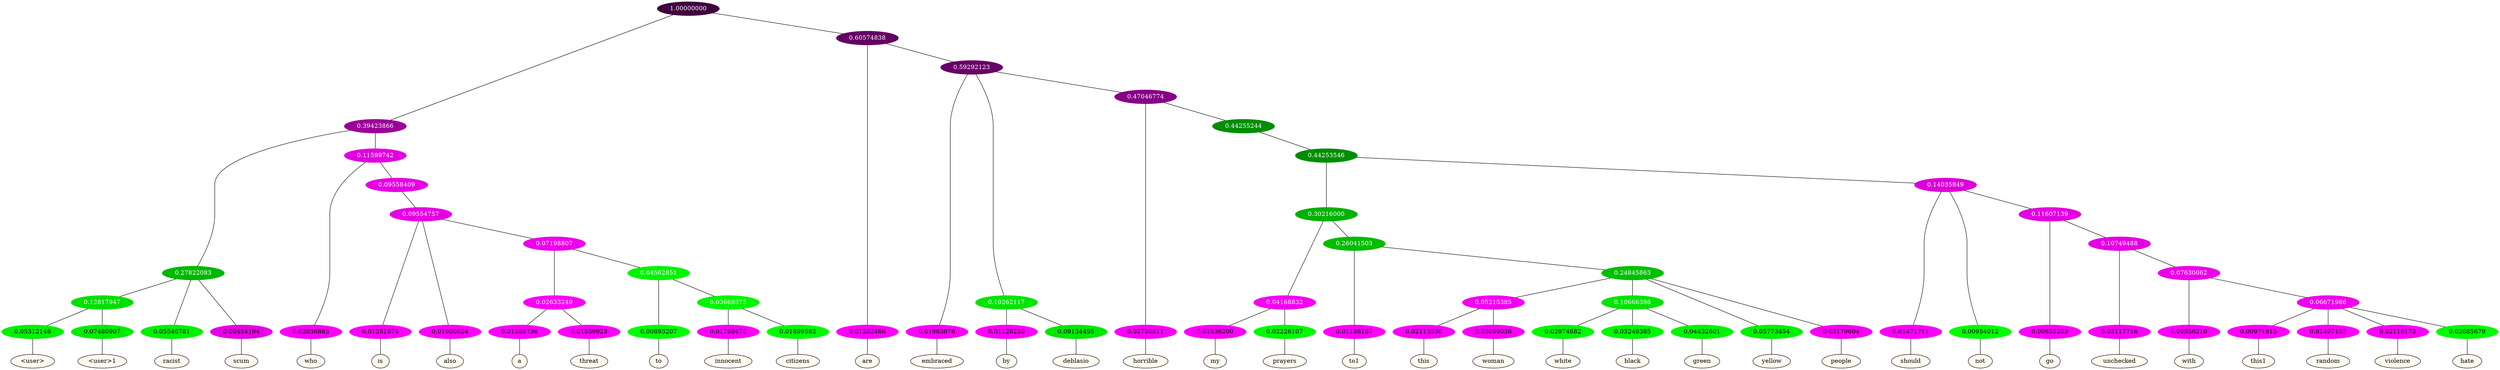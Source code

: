 graph {
	node [format=png height=0.15 nodesep=0.001 ordering=out overlap=prism overlap_scaling=0.01 ranksep=0.001 ratio=0.2 style=filled width=0.15]
	{
		rank=same
		a_w_15 [label="\<user\>" color=black fillcolor=floralwhite style="filled,solid"]
		a_w_16 [label="\<user\>1" color=black fillcolor=floralwhite style="filled,solid"]
		a_w_8 [label=racist color=black fillcolor=floralwhite style="filled,solid"]
		a_w_9 [label=scum color=black fillcolor=floralwhite style="filled,solid"]
		a_w_10 [label=who color=black fillcolor=floralwhite style="filled,solid"]
		a_w_22 [label=is color=black fillcolor=floralwhite style="filled,solid"]
		a_w_23 [label=also color=black fillcolor=floralwhite style="filled,solid"]
		a_w_30 [label=a color=black fillcolor=floralwhite style="filled,solid"]
		a_w_31 [label=threat color=black fillcolor=floralwhite style="filled,solid"]
		a_w_32 [label=to color=black fillcolor=floralwhite style="filled,solid"]
		a_w_39 [label=innocent color=black fillcolor=floralwhite style="filled,solid"]
		a_w_40 [label=citizens color=black fillcolor=floralwhite style="filled,solid"]
		a_w_5 [label=are color=black fillcolor=floralwhite style="filled,solid"]
		a_w_12 [label=embraced color=black fillcolor=floralwhite style="filled,solid"]
		a_w_18 [label=by color=black fillcolor=floralwhite style="filled,solid"]
		a_w_19 [label=deblasio color=black fillcolor=floralwhite style="filled,solid"]
		a_w_20 [label=horrible color=black fillcolor=floralwhite style="filled,solid"]
		a_w_41 [label=my color=black fillcolor=floralwhite style="filled,solid"]
		a_w_42 [label=prayers color=black fillcolor=floralwhite style="filled,solid"]
		a_w_43 [label=to1 color=black fillcolor=floralwhite style="filled,solid"]
		a_w_53 [label=this color=black fillcolor=floralwhite style="filled,solid"]
		a_w_54 [label=woman color=black fillcolor=floralwhite style="filled,solid"]
		a_w_55 [label=white color=black fillcolor=floralwhite style="filled,solid"]
		a_w_56 [label=black color=black fillcolor=floralwhite style="filled,solid"]
		a_w_57 [label=green color=black fillcolor=floralwhite style="filled,solid"]
		a_w_49 [label=yellow color=black fillcolor=floralwhite style="filled,solid"]
		a_w_50 [label=people color=black fillcolor=floralwhite style="filled,solid"]
		a_w_36 [label=should color=black fillcolor=floralwhite style="filled,solid"]
		a_w_37 [label=not color=black fillcolor=floralwhite style="filled,solid"]
		a_w_45 [label=go color=black fillcolor=floralwhite style="filled,solid"]
		a_w_51 [label=unchecked color=black fillcolor=floralwhite style="filled,solid"]
		a_w_58 [label=with color=black fillcolor=floralwhite style="filled,solid"]
		a_w_60 [label=this1 color=black fillcolor=floralwhite style="filled,solid"]
		a_w_61 [label=random color=black fillcolor=floralwhite style="filled,solid"]
		a_w_62 [label=violence color=black fillcolor=floralwhite style="filled,solid"]
		a_w_63 [label=hate color=black fillcolor=floralwhite style="filled,solid"]
	}
	a_n_15 -- a_w_15
	a_n_16 -- a_w_16
	a_n_8 -- a_w_8
	a_n_9 -- a_w_9
	a_n_10 -- a_w_10
	a_n_22 -- a_w_22
	a_n_23 -- a_w_23
	a_n_30 -- a_w_30
	a_n_31 -- a_w_31
	a_n_32 -- a_w_32
	a_n_39 -- a_w_39
	a_n_40 -- a_w_40
	a_n_5 -- a_w_5
	a_n_12 -- a_w_12
	a_n_18 -- a_w_18
	a_n_19 -- a_w_19
	a_n_20 -- a_w_20
	a_n_41 -- a_w_41
	a_n_42 -- a_w_42
	a_n_43 -- a_w_43
	a_n_53 -- a_w_53
	a_n_54 -- a_w_54
	a_n_55 -- a_w_55
	a_n_56 -- a_w_56
	a_n_57 -- a_w_57
	a_n_49 -- a_w_49
	a_n_50 -- a_w_50
	a_n_36 -- a_w_36
	a_n_37 -- a_w_37
	a_n_45 -- a_w_45
	a_n_51 -- a_w_51
	a_n_58 -- a_w_58
	a_n_60 -- a_w_60
	a_n_61 -- a_w_61
	a_n_62 -- a_w_62
	a_n_63 -- a_w_63
	{
		rank=same
		a_n_15 [label=0.05312146 color="0.334 1.000 0.947" fontcolor=black]
		a_n_16 [label=0.07480907 color="0.334 1.000 0.925" fontcolor=black]
		a_n_8 [label=0.05546781 color="0.334 1.000 0.945" fontcolor=black]
		a_n_9 [label=0.09454194 color="0.835 1.000 0.905" fontcolor=black]
		a_n_10 [label=0.02036883 color="0.835 1.000 0.980" fontcolor=black]
		a_n_22 [label=0.01351674 color="0.835 1.000 0.986" fontcolor=black]
		a_n_23 [label=0.01000624 color="0.835 1.000 0.990" fontcolor=black]
		a_n_30 [label=0.01088736 color="0.835 1.000 0.989" fontcolor=black]
		a_n_31 [label=0.01539923 color="0.835 1.000 0.985" fontcolor=black]
		a_n_32 [label=0.00893207 color="0.334 1.000 0.991" fontcolor=black]
		a_n_39 [label=0.01769476 color="0.835 1.000 0.982" fontcolor=black]
		a_n_40 [label=0.01899582 color="0.334 1.000 0.981" fontcolor=black]
		a_n_5 [label=0.01282466 color="0.835 1.000 0.987" fontcolor=black]
		a_n_12 [label=0.01983076 color="0.835 1.000 0.980" fontcolor=black]
		a_n_18 [label=0.01126230 color="0.835 1.000 0.989" fontcolor=black]
		a_n_19 [label=0.09134495 color="0.334 1.000 0.909" fontcolor=black]
		a_n_20 [label=0.02790811 color="0.835 1.000 0.972" fontcolor=black]
		a_n_41 [label=0.01936200 color="0.835 1.000 0.981" fontcolor=black]
		a_n_42 [label=0.02226107 color="0.334 1.000 0.978" fontcolor=black]
		a_n_43 [label=0.01186187 color="0.835 1.000 0.988" fontcolor=black]
		a_n_53 [label=0.02113530 color="0.835 1.000 0.979" fontcolor=black]
		a_n_54 [label=0.03099038 color="0.835 1.000 0.969" fontcolor=black]
		a_n_55 [label=0.02974682 color="0.334 1.000 0.970" fontcolor=black]
		a_n_56 [label=0.03249385 color="0.334 1.000 0.968" fontcolor=black]
		a_n_57 [label=0.04432601 color="0.334 1.000 0.956" fontcolor=black]
		a_n_49 [label=0.05773454 color="0.334 1.000 0.942" fontcolor=black]
		a_n_50 [label=0.03179604 color="0.835 1.000 0.968" fontcolor=black]
		a_n_36 [label=0.01471711 color="0.835 1.000 0.985" fontcolor=black]
		a_n_37 [label=0.00954012 color="0.334 1.000 0.990" fontcolor=black]
		a_n_45 [label=0.00855203 color="0.835 1.000 0.991" fontcolor=black]
		a_n_51 [label=0.03117716 color="0.835 1.000 0.969" fontcolor=black]
		a_n_58 [label=0.00956210 color="0.835 1.000 0.990" fontcolor=black]
		a_n_60 [label=0.00971815 color="0.835 1.000 0.990" fontcolor=black]
		a_n_61 [label=0.01497103 color="0.835 1.000 0.985" fontcolor=black]
		a_n_62 [label=0.02116173 color="0.835 1.000 0.979" fontcolor=black]
		a_n_63 [label=0.02085679 color="0.334 1.000 0.979" fontcolor=black]
	}
	a_n_0 [label=1.00000000 color="0.835 1.000 0.250" fontcolor=grey99]
	a_n_1 [label=0.39423866 color="0.835 1.000 0.606" fontcolor=grey99]
	a_n_0 -- a_n_1
	a_n_2 [label=0.60574838 color="0.835 1.000 0.394" fontcolor=grey99]
	a_n_0 -- a_n_2
	a_n_3 [label=0.27822083 color="0.334 1.000 0.722" fontcolor=grey99]
	a_n_1 -- a_n_3
	a_n_4 [label=0.11599742 color="0.835 1.000 0.884" fontcolor=grey99]
	a_n_1 -- a_n_4
	a_n_2 -- a_n_5
	a_n_6 [label=0.59292123 color="0.835 1.000 0.407" fontcolor=grey99]
	a_n_2 -- a_n_6
	a_n_7 [label=0.12817947 color="0.334 1.000 0.872" fontcolor=grey99]
	a_n_3 -- a_n_7
	a_n_3 -- a_n_8
	a_n_3 -- a_n_9
	a_n_4 -- a_n_10
	a_n_11 [label=0.09558409 color="0.835 1.000 0.904" fontcolor=grey99]
	a_n_4 -- a_n_11
	a_n_6 -- a_n_12
	a_n_13 [label=0.10262117 color="0.334 1.000 0.897" fontcolor=grey99]
	a_n_6 -- a_n_13
	a_n_14 [label=0.47046774 color="0.835 1.000 0.530" fontcolor=grey99]
	a_n_6 -- a_n_14
	a_n_7 -- a_n_15
	a_n_7 -- a_n_16
	a_n_17 [label=0.09554757 color="0.835 1.000 0.904" fontcolor=grey99]
	a_n_11 -- a_n_17
	a_n_13 -- a_n_18
	a_n_13 -- a_n_19
	a_n_14 -- a_n_20
	a_n_21 [label=0.44255244 color="0.334 1.000 0.557" fontcolor=grey99]
	a_n_14 -- a_n_21
	a_n_17 -- a_n_22
	a_n_17 -- a_n_23
	a_n_24 [label=0.07198807 color="0.835 1.000 0.928" fontcolor=grey99]
	a_n_17 -- a_n_24
	a_n_25 [label=0.44253546 color="0.334 1.000 0.557" fontcolor=grey99]
	a_n_21 -- a_n_25
	a_n_26 [label=0.02633249 color="0.835 1.000 0.974" fontcolor=grey99]
	a_n_24 -- a_n_26
	a_n_27 [label=0.04562851 color="0.334 1.000 0.954" fontcolor=grey99]
	a_n_24 -- a_n_27
	a_n_28 [label=0.30216000 color="0.334 1.000 0.698" fontcolor=grey99]
	a_n_25 -- a_n_28
	a_n_29 [label=0.14035849 color="0.835 1.000 0.860" fontcolor=grey99]
	a_n_25 -- a_n_29
	a_n_26 -- a_n_30
	a_n_26 -- a_n_31
	a_n_27 -- a_n_32
	a_n_33 [label=0.03669373 color="0.334 1.000 0.963" fontcolor=grey99]
	a_n_27 -- a_n_33
	a_n_34 [label=0.04168832 color="0.835 1.000 0.958" fontcolor=grey99]
	a_n_28 -- a_n_34
	a_n_35 [label=0.26041503 color="0.334 1.000 0.740" fontcolor=grey99]
	a_n_28 -- a_n_35
	a_n_29 -- a_n_36
	a_n_29 -- a_n_37
	a_n_38 [label=0.11607139 color="0.835 1.000 0.884" fontcolor=grey99]
	a_n_29 -- a_n_38
	a_n_33 -- a_n_39
	a_n_33 -- a_n_40
	a_n_34 -- a_n_41
	a_n_34 -- a_n_42
	a_n_35 -- a_n_43
	a_n_44 [label=0.24845863 color="0.334 1.000 0.752" fontcolor=grey99]
	a_n_35 -- a_n_44
	a_n_38 -- a_n_45
	a_n_46 [label=0.10749488 color="0.835 1.000 0.893" fontcolor=grey99]
	a_n_38 -- a_n_46
	a_n_47 [label=0.05215385 color="0.835 1.000 0.948" fontcolor=grey99]
	a_n_44 -- a_n_47
	a_n_48 [label=0.10666398 color="0.334 1.000 0.893" fontcolor=grey99]
	a_n_44 -- a_n_48
	a_n_44 -- a_n_49
	a_n_44 -- a_n_50
	a_n_46 -- a_n_51
	a_n_52 [label=0.07630062 color="0.835 1.000 0.924" fontcolor=grey99]
	a_n_46 -- a_n_52
	a_n_47 -- a_n_53
	a_n_47 -- a_n_54
	a_n_48 -- a_n_55
	a_n_48 -- a_n_56
	a_n_48 -- a_n_57
	a_n_52 -- a_n_58
	a_n_59 [label=0.06671986 color="0.835 1.000 0.933" fontcolor=grey99]
	a_n_52 -- a_n_59
	a_n_59 -- a_n_60
	a_n_59 -- a_n_61
	a_n_59 -- a_n_62
	a_n_59 -- a_n_63
}
